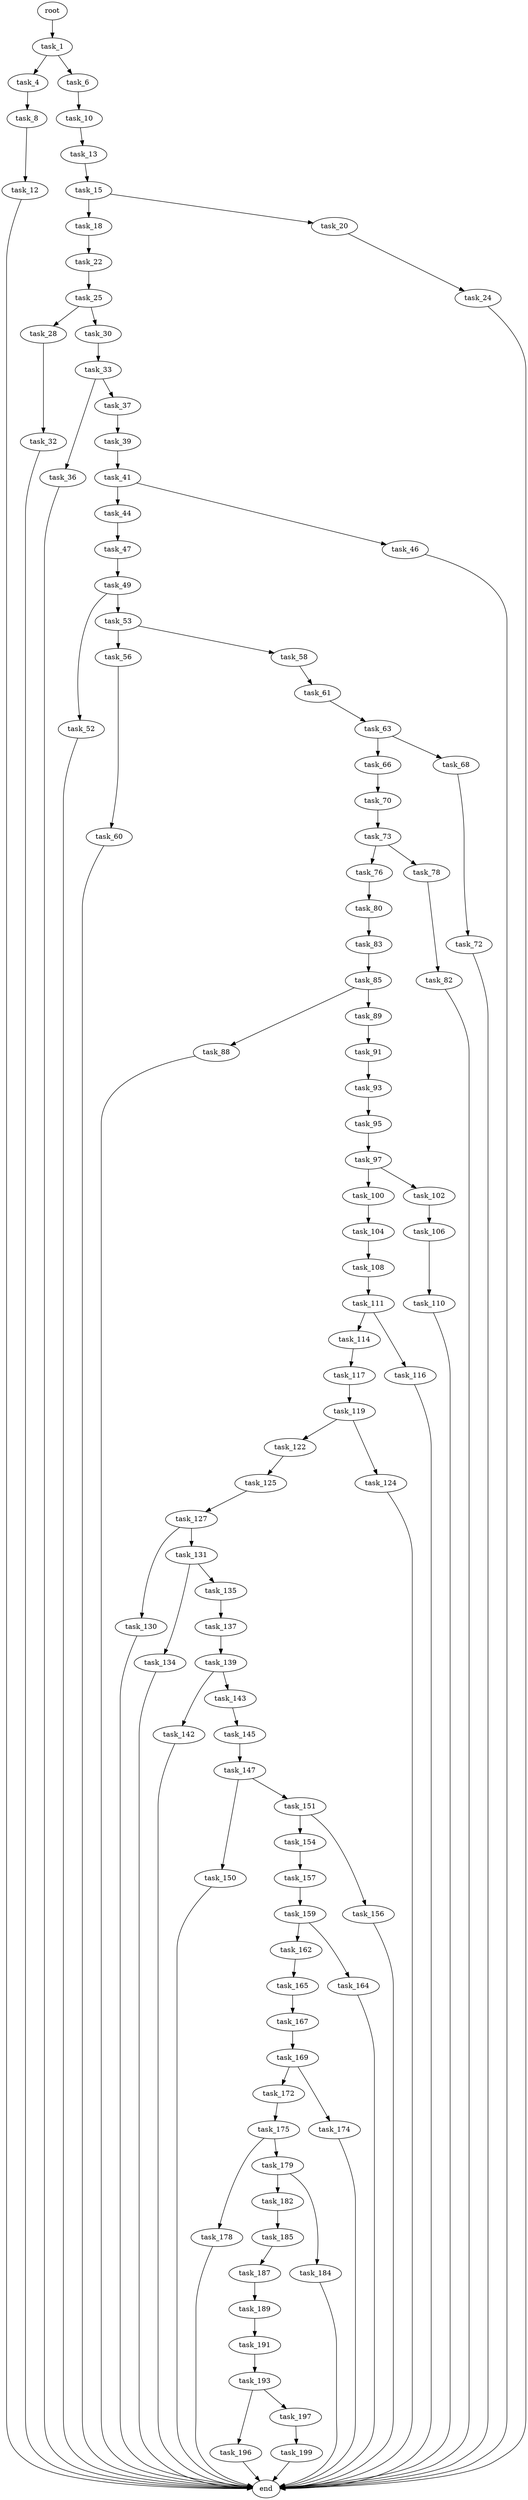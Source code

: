 digraph G {
  root [size="0.000000"];
  task_1 [size="549755813888.000000"];
  task_4 [size="171641080664.000000"];
  task_6 [size="26197798902.000000"];
  task_8 [size="68719476736.000000"];
  task_10 [size="23756557446.000000"];
  task_12 [size="285563108535.000000"];
  task_13 [size="68719476736.000000"];
  end [size="0.000000"];
  task_15 [size="231928233984.000000"];
  task_18 [size="257362261006.000000"];
  task_20 [size="1151603565076.000000"];
  task_22 [size="33999963618.000000"];
  task_24 [size="168649767698.000000"];
  task_25 [size="231928233984.000000"];
  task_28 [size="242868987238.000000"];
  task_30 [size="1073741824000.000000"];
  task_32 [size="6727812230.000000"];
  task_33 [size="670499064248.000000"];
  task_36 [size="549755813888.000000"];
  task_37 [size="549755813888.000000"];
  task_39 [size="782757789696.000000"];
  task_41 [size="782757789696.000000"];
  task_44 [size="231928233984.000000"];
  task_46 [size="25599133077.000000"];
  task_47 [size="68719476736.000000"];
  task_49 [size="134217728000.000000"];
  task_52 [size="7625678271.000000"];
  task_53 [size="35556833447.000000"];
  task_56 [size="2215933906.000000"];
  task_58 [size="134217728000.000000"];
  task_60 [size="8589934592.000000"];
  task_61 [size="28991029248.000000"];
  task_63 [size="408386102434.000000"];
  task_66 [size="16246246164.000000"];
  task_68 [size="18273891026.000000"];
  task_70 [size="37346730399.000000"];
  task_72 [size="392307584360.000000"];
  task_73 [size="78122909463.000000"];
  task_76 [size="13392495276.000000"];
  task_78 [size="28991029248.000000"];
  task_80 [size="26544036026.000000"];
  task_82 [size="782757789696.000000"];
  task_83 [size="8589934592.000000"];
  task_85 [size="782757789696.000000"];
  task_88 [size="581535525379.000000"];
  task_89 [size="1046453407643.000000"];
  task_91 [size="68719476736.000000"];
  task_93 [size="591187293078.000000"];
  task_95 [size="58571105817.000000"];
  task_97 [size="1436938483.000000"];
  task_100 [size="8589934592.000000"];
  task_102 [size="221276891139.000000"];
  task_104 [size="6225041456.000000"];
  task_106 [size="149862446782.000000"];
  task_108 [size="28991029248.000000"];
  task_110 [size="293399258981.000000"];
  task_111 [size="40905637852.000000"];
  task_114 [size="5145143947.000000"];
  task_116 [size="1638016042.000000"];
  task_117 [size="113688502290.000000"];
  task_119 [size="27693715424.000000"];
  task_122 [size="8179532048.000000"];
  task_124 [size="445921536999.000000"];
  task_125 [size="1073741824000.000000"];
  task_127 [size="782757789696.000000"];
  task_130 [size="368293445632.000000"];
  task_131 [size="782757789696.000000"];
  task_134 [size="231928233984.000000"];
  task_135 [size="782757789696.000000"];
  task_137 [size="11432142519.000000"];
  task_139 [size="4502374083.000000"];
  task_142 [size="156035736695.000000"];
  task_143 [size="779713390.000000"];
  task_145 [size="280437582.000000"];
  task_147 [size="10926779566.000000"];
  task_150 [size="22735112703.000000"];
  task_151 [size="549755813888.000000"];
  task_154 [size="30189108205.000000"];
  task_156 [size="4502083897.000000"];
  task_157 [size="11022878010.000000"];
  task_159 [size="17809590745.000000"];
  task_162 [size="123518521687.000000"];
  task_164 [size="5589331061.000000"];
  task_165 [size="134217728000.000000"];
  task_167 [size="549755813888.000000"];
  task_169 [size="8032863772.000000"];
  task_172 [size="7162383612.000000"];
  task_174 [size="7188518300.000000"];
  task_175 [size="8960641497.000000"];
  task_178 [size="838270100772.000000"];
  task_179 [size="134217728000.000000"];
  task_182 [size="215706481051.000000"];
  task_184 [size="8589934592.000000"];
  task_185 [size="756111424.000000"];
  task_187 [size="9005757296.000000"];
  task_189 [size="782757789696.000000"];
  task_191 [size="549755813888.000000"];
  task_193 [size="467434950095.000000"];
  task_196 [size="125774042964.000000"];
  task_197 [size="3264208879.000000"];
  task_199 [size="549755813888.000000"];

  root -> task_1 [size="1.000000"];
  task_1 -> task_4 [size="536870912.000000"];
  task_1 -> task_6 [size="536870912.000000"];
  task_4 -> task_8 [size="411041792.000000"];
  task_6 -> task_10 [size="33554432.000000"];
  task_8 -> task_12 [size="134217728.000000"];
  task_10 -> task_13 [size="33554432.000000"];
  task_12 -> end [size="1.000000"];
  task_13 -> task_15 [size="134217728.000000"];
  task_15 -> task_18 [size="301989888.000000"];
  task_15 -> task_20 [size="301989888.000000"];
  task_18 -> task_22 [size="411041792.000000"];
  task_20 -> task_24 [size="838860800.000000"];
  task_22 -> task_25 [size="33554432.000000"];
  task_24 -> end [size="1.000000"];
  task_25 -> task_28 [size="301989888.000000"];
  task_25 -> task_30 [size="301989888.000000"];
  task_28 -> task_32 [size="838860800.000000"];
  task_30 -> task_33 [size="838860800.000000"];
  task_32 -> end [size="1.000000"];
  task_33 -> task_36 [size="536870912.000000"];
  task_33 -> task_37 [size="536870912.000000"];
  task_36 -> end [size="1.000000"];
  task_37 -> task_39 [size="536870912.000000"];
  task_39 -> task_41 [size="679477248.000000"];
  task_41 -> task_44 [size="679477248.000000"];
  task_41 -> task_46 [size="679477248.000000"];
  task_44 -> task_47 [size="301989888.000000"];
  task_46 -> end [size="1.000000"];
  task_47 -> task_49 [size="134217728.000000"];
  task_49 -> task_52 [size="209715200.000000"];
  task_49 -> task_53 [size="209715200.000000"];
  task_52 -> end [size="1.000000"];
  task_53 -> task_56 [size="679477248.000000"];
  task_53 -> task_58 [size="679477248.000000"];
  task_56 -> task_60 [size="134217728.000000"];
  task_58 -> task_61 [size="209715200.000000"];
  task_60 -> end [size="1.000000"];
  task_61 -> task_63 [size="75497472.000000"];
  task_63 -> task_66 [size="679477248.000000"];
  task_63 -> task_68 [size="679477248.000000"];
  task_66 -> task_70 [size="411041792.000000"];
  task_68 -> task_72 [size="33554432.000000"];
  task_70 -> task_73 [size="75497472.000000"];
  task_72 -> end [size="1.000000"];
  task_73 -> task_76 [size="75497472.000000"];
  task_73 -> task_78 [size="75497472.000000"];
  task_76 -> task_80 [size="33554432.000000"];
  task_78 -> task_82 [size="75497472.000000"];
  task_80 -> task_83 [size="536870912.000000"];
  task_82 -> end [size="1.000000"];
  task_83 -> task_85 [size="33554432.000000"];
  task_85 -> task_88 [size="679477248.000000"];
  task_85 -> task_89 [size="679477248.000000"];
  task_88 -> end [size="1.000000"];
  task_89 -> task_91 [size="679477248.000000"];
  task_91 -> task_93 [size="134217728.000000"];
  task_93 -> task_95 [size="411041792.000000"];
  task_95 -> task_97 [size="209715200.000000"];
  task_97 -> task_100 [size="33554432.000000"];
  task_97 -> task_102 [size="33554432.000000"];
  task_100 -> task_104 [size="33554432.000000"];
  task_102 -> task_106 [size="209715200.000000"];
  task_104 -> task_108 [size="134217728.000000"];
  task_106 -> task_110 [size="679477248.000000"];
  task_108 -> task_111 [size="75497472.000000"];
  task_110 -> end [size="1.000000"];
  task_111 -> task_114 [size="679477248.000000"];
  task_111 -> task_116 [size="679477248.000000"];
  task_114 -> task_117 [size="301989888.000000"];
  task_116 -> end [size="1.000000"];
  task_117 -> task_119 [size="411041792.000000"];
  task_119 -> task_122 [size="536870912.000000"];
  task_119 -> task_124 [size="536870912.000000"];
  task_122 -> task_125 [size="209715200.000000"];
  task_124 -> end [size="1.000000"];
  task_125 -> task_127 [size="838860800.000000"];
  task_127 -> task_130 [size="679477248.000000"];
  task_127 -> task_131 [size="679477248.000000"];
  task_130 -> end [size="1.000000"];
  task_131 -> task_134 [size="679477248.000000"];
  task_131 -> task_135 [size="679477248.000000"];
  task_134 -> end [size="1.000000"];
  task_135 -> task_137 [size="679477248.000000"];
  task_137 -> task_139 [size="679477248.000000"];
  task_139 -> task_142 [size="301989888.000000"];
  task_139 -> task_143 [size="301989888.000000"];
  task_142 -> end [size="1.000000"];
  task_143 -> task_145 [size="75497472.000000"];
  task_145 -> task_147 [size="33554432.000000"];
  task_147 -> task_150 [size="679477248.000000"];
  task_147 -> task_151 [size="679477248.000000"];
  task_150 -> end [size="1.000000"];
  task_151 -> task_154 [size="536870912.000000"];
  task_151 -> task_156 [size="536870912.000000"];
  task_154 -> task_157 [size="33554432.000000"];
  task_156 -> end [size="1.000000"];
  task_157 -> task_159 [size="536870912.000000"];
  task_159 -> task_162 [size="75497472.000000"];
  task_159 -> task_164 [size="75497472.000000"];
  task_162 -> task_165 [size="209715200.000000"];
  task_164 -> end [size="1.000000"];
  task_165 -> task_167 [size="209715200.000000"];
  task_167 -> task_169 [size="536870912.000000"];
  task_169 -> task_172 [size="209715200.000000"];
  task_169 -> task_174 [size="209715200.000000"];
  task_172 -> task_175 [size="209715200.000000"];
  task_174 -> end [size="1.000000"];
  task_175 -> task_178 [size="209715200.000000"];
  task_175 -> task_179 [size="209715200.000000"];
  task_178 -> end [size="1.000000"];
  task_179 -> task_182 [size="209715200.000000"];
  task_179 -> task_184 [size="209715200.000000"];
  task_182 -> task_185 [size="301989888.000000"];
  task_184 -> end [size="1.000000"];
  task_185 -> task_187 [size="33554432.000000"];
  task_187 -> task_189 [size="536870912.000000"];
  task_189 -> task_191 [size="679477248.000000"];
  task_191 -> task_193 [size="536870912.000000"];
  task_193 -> task_196 [size="301989888.000000"];
  task_193 -> task_197 [size="301989888.000000"];
  task_196 -> end [size="1.000000"];
  task_197 -> task_199 [size="134217728.000000"];
  task_199 -> end [size="1.000000"];
}
